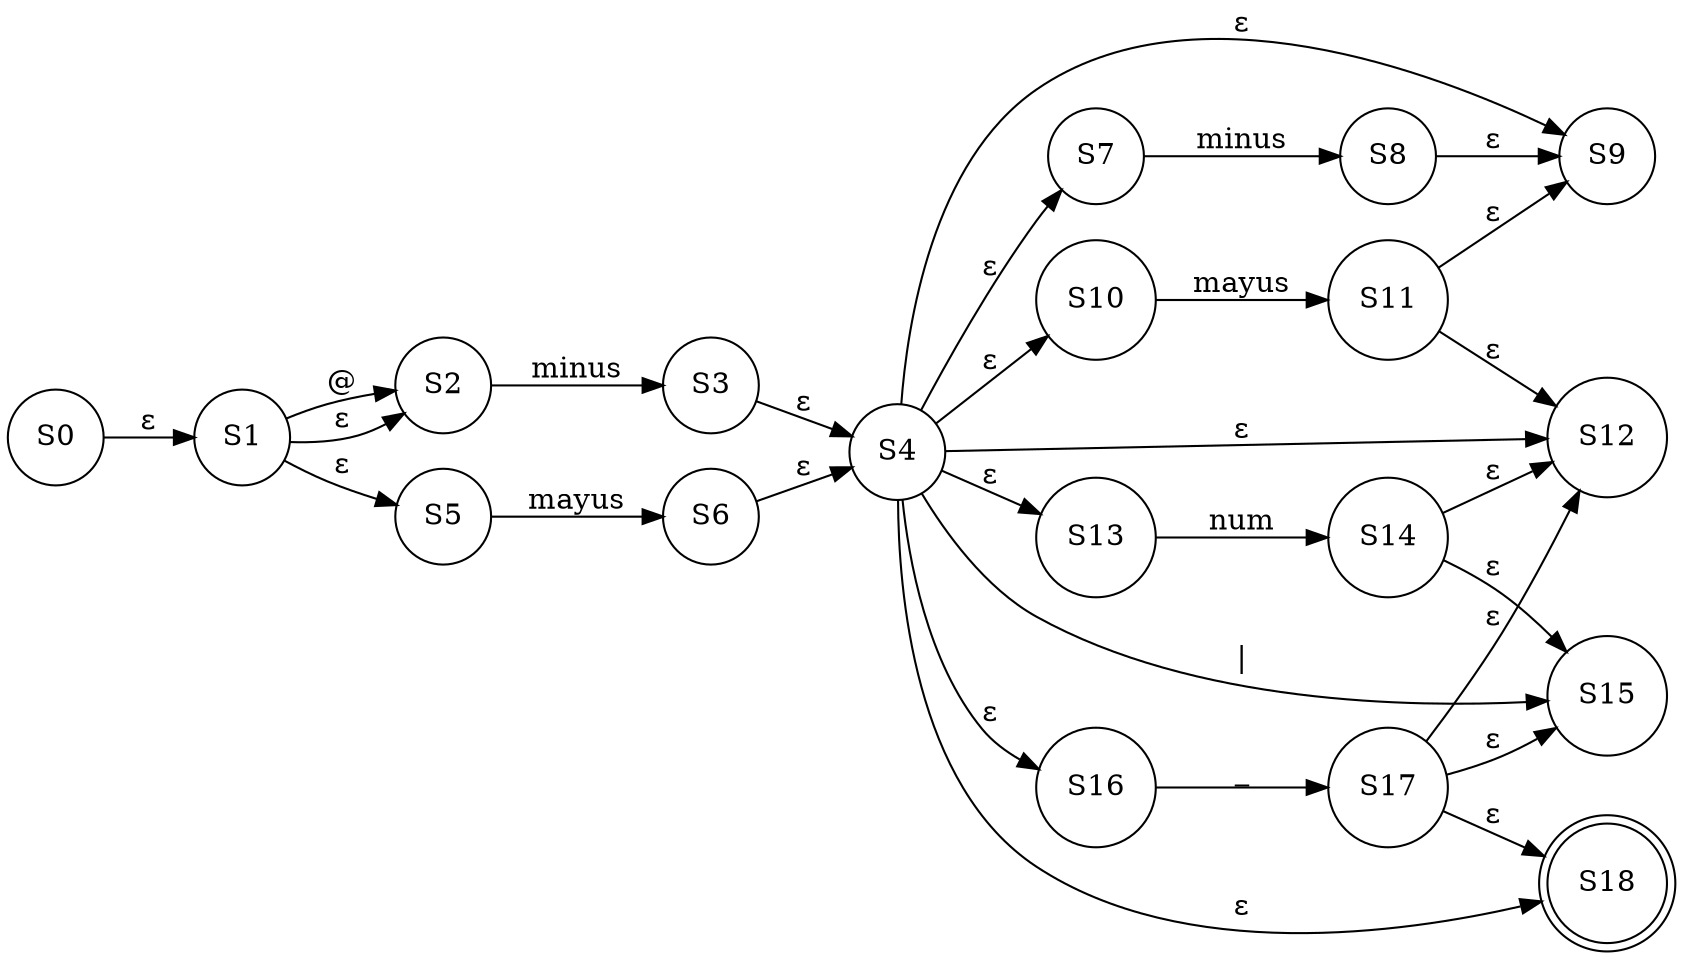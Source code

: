 digraph grafica{
rankdir=LR;
forcelabels= true;
node [shape = circle];
S0;
S1;
S2;
S3;
S4;
S5;
S6;
S7;
S8;
S9;
S10;
S11;
S12;
S13;
S14;
S15;
S16;
S17;
S18[shape = doublecircle];
S0->S1[label="ε"]
S1->S2[label="ε"]
S1->S5[label="ε"]
S2->S3[label="minus"]
S3->S4[label="ε"]
S5->S6[label="mayus"]
S6->S4[label="ε"]
S1->S2[label="@"]
S4->S7[label="ε"]
S4->S10[label="ε"]
S7->S8[label="minus"]
S8->S9[label="ε"]
S10->S11[label="mayus"]
S11->S9[label="ε"]
S4->S13[label="ε"]
S11->S12[label="ε"]
S13->S14[label="num"]
S14->S12[label="ε"]
S4->S9[label="ε"]
S4->S16[label="ε"]
S14->S15[label="ε"]
S16->S17[label="_"]
S17->S15[label="ε"]
S4->S12[label="ε"]
S4->S18[label="ε"]
S17->S18[label="ε"]
S17->S12[label="ε"]
S4->S15[label="|"]

}